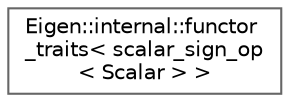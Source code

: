digraph "Graphical Class Hierarchy"
{
 // LATEX_PDF_SIZE
  bgcolor="transparent";
  edge [fontname=Helvetica,fontsize=10,labelfontname=Helvetica,labelfontsize=10];
  node [fontname=Helvetica,fontsize=10,shape=box,height=0.2,width=0.4];
  rankdir="LR";
  Node0 [id="Node000000",label="Eigen::internal::functor\l_traits\< scalar_sign_op\l\< Scalar \> \>",height=0.2,width=0.4,color="grey40", fillcolor="white", style="filled",URL="$structEigen_1_1internal_1_1functor__traits_3_01scalar__sign__op_3_01Scalar_01_4_01_4.html",tooltip=" "];
}

